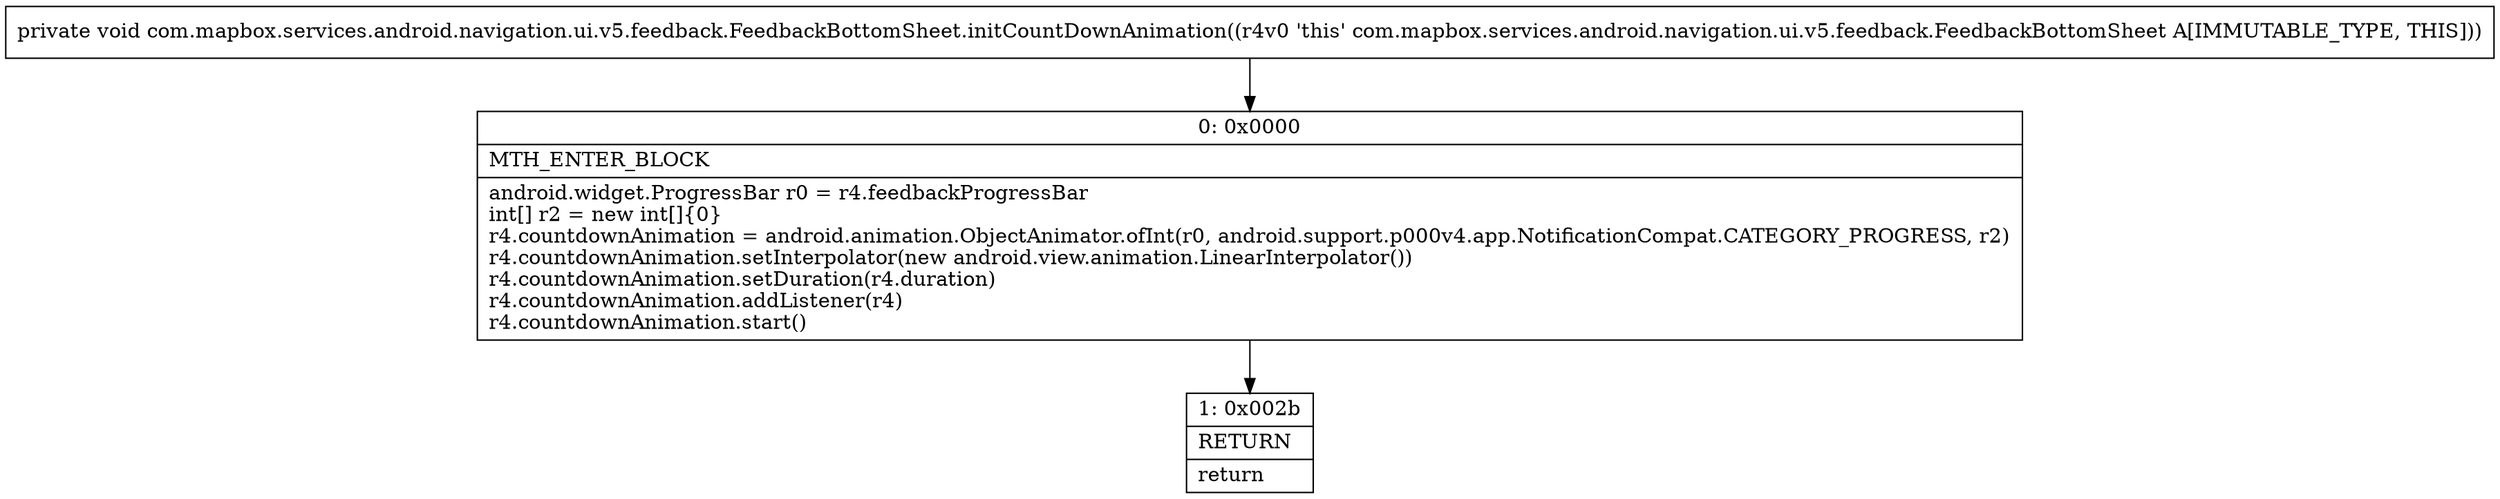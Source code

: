 digraph "CFG forcom.mapbox.services.android.navigation.ui.v5.feedback.FeedbackBottomSheet.initCountDownAnimation()V" {
Node_0 [shape=record,label="{0\:\ 0x0000|MTH_ENTER_BLOCK\l|android.widget.ProgressBar r0 = r4.feedbackProgressBar\lint[] r2 = new int[]\{0\}\lr4.countdownAnimation = android.animation.ObjectAnimator.ofInt(r0, android.support.p000v4.app.NotificationCompat.CATEGORY_PROGRESS, r2)\lr4.countdownAnimation.setInterpolator(new android.view.animation.LinearInterpolator())\lr4.countdownAnimation.setDuration(r4.duration)\lr4.countdownAnimation.addListener(r4)\lr4.countdownAnimation.start()\l}"];
Node_1 [shape=record,label="{1\:\ 0x002b|RETURN\l|return\l}"];
MethodNode[shape=record,label="{private void com.mapbox.services.android.navigation.ui.v5.feedback.FeedbackBottomSheet.initCountDownAnimation((r4v0 'this' com.mapbox.services.android.navigation.ui.v5.feedback.FeedbackBottomSheet A[IMMUTABLE_TYPE, THIS])) }"];
MethodNode -> Node_0;
Node_0 -> Node_1;
}

